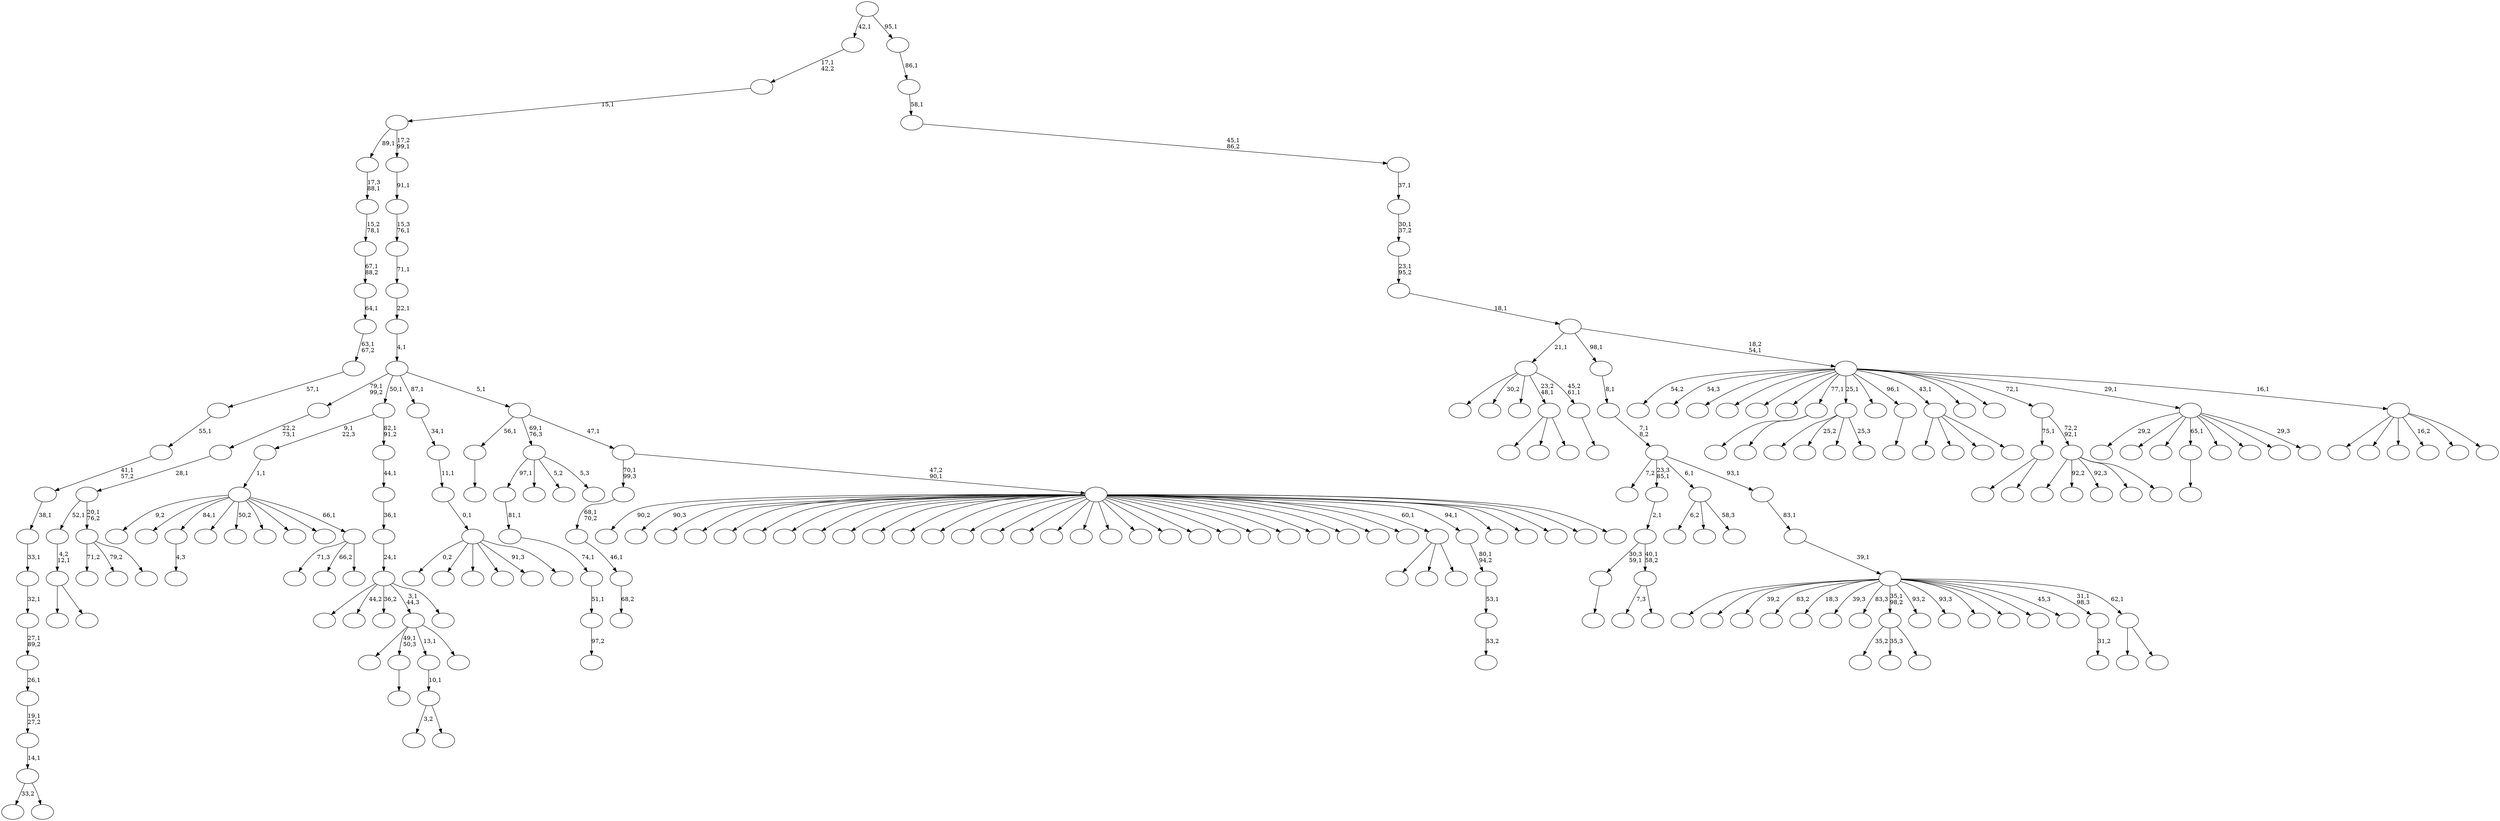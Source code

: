 digraph T {
	250 [label=""]
	249 [label=""]
	248 [label=""]
	247 [label=""]
	246 [label=""]
	245 [label=""]
	244 [label=""]
	243 [label=""]
	242 [label=""]
	241 [label=""]
	240 [label=""]
	239 [label=""]
	238 [label=""]
	237 [label=""]
	236 [label=""]
	235 [label=""]
	234 [label=""]
	233 [label=""]
	232 [label=""]
	231 [label=""]
	230 [label=""]
	229 [label=""]
	228 [label=""]
	227 [label=""]
	226 [label=""]
	225 [label=""]
	224 [label=""]
	223 [label=""]
	222 [label=""]
	221 [label=""]
	220 [label=""]
	219 [label=""]
	218 [label=""]
	217 [label=""]
	216 [label=""]
	215 [label=""]
	214 [label=""]
	213 [label=""]
	212 [label=""]
	211 [label=""]
	210 [label=""]
	209 [label=""]
	208 [label=""]
	207 [label=""]
	206 [label=""]
	205 [label=""]
	204 [label=""]
	203 [label=""]
	202 [label=""]
	201 [label=""]
	200 [label=""]
	199 [label=""]
	198 [label=""]
	197 [label=""]
	196 [label=""]
	195 [label=""]
	194 [label=""]
	193 [label=""]
	192 [label=""]
	191 [label=""]
	190 [label=""]
	189 [label=""]
	188 [label=""]
	187 [label=""]
	186 [label=""]
	185 [label=""]
	184 [label=""]
	183 [label=""]
	182 [label=""]
	181 [label=""]
	180 [label=""]
	179 [label=""]
	178 [label=""]
	177 [label=""]
	176 [label=""]
	175 [label=""]
	174 [label=""]
	173 [label=""]
	172 [label=""]
	171 [label=""]
	170 [label=""]
	169 [label=""]
	168 [label=""]
	167 [label=""]
	166 [label=""]
	165 [label=""]
	164 [label=""]
	163 [label=""]
	162 [label=""]
	161 [label=""]
	160 [label=""]
	159 [label=""]
	158 [label=""]
	157 [label=""]
	156 [label=""]
	155 [label=""]
	154 [label=""]
	153 [label=""]
	152 [label=""]
	151 [label=""]
	150 [label=""]
	149 [label=""]
	148 [label=""]
	147 [label=""]
	146 [label=""]
	145 [label=""]
	144 [label=""]
	143 [label=""]
	142 [label=""]
	141 [label=""]
	140 [label=""]
	139 [label=""]
	138 [label=""]
	137 [label=""]
	136 [label=""]
	135 [label=""]
	134 [label=""]
	133 [label=""]
	132 [label=""]
	131 [label=""]
	130 [label=""]
	129 [label=""]
	128 [label=""]
	127 [label=""]
	126 [label=""]
	125 [label=""]
	124 [label=""]
	123 [label=""]
	122 [label=""]
	121 [label=""]
	120 [label=""]
	119 [label=""]
	118 [label=""]
	117 [label=""]
	116 [label=""]
	115 [label=""]
	114 [label=""]
	113 [label=""]
	112 [label=""]
	111 [label=""]
	110 [label=""]
	109 [label=""]
	108 [label=""]
	107 [label=""]
	106 [label=""]
	105 [label=""]
	104 [label=""]
	103 [label=""]
	102 [label=""]
	101 [label=""]
	100 [label=""]
	99 [label=""]
	98 [label=""]
	97 [label=""]
	96 [label=""]
	95 [label=""]
	94 [label=""]
	93 [label=""]
	92 [label=""]
	91 [label=""]
	90 [label=""]
	89 [label=""]
	88 [label=""]
	87 [label=""]
	86 [label=""]
	85 [label=""]
	84 [label=""]
	83 [label=""]
	82 [label=""]
	81 [label=""]
	80 [label=""]
	79 [label=""]
	78 [label=""]
	77 [label=""]
	76 [label=""]
	75 [label=""]
	74 [label=""]
	73 [label=""]
	72 [label=""]
	71 [label=""]
	70 [label=""]
	69 [label=""]
	68 [label=""]
	67 [label=""]
	66 [label=""]
	65 [label=""]
	64 [label=""]
	63 [label=""]
	62 [label=""]
	61 [label=""]
	60 [label=""]
	59 [label=""]
	58 [label=""]
	57 [label=""]
	56 [label=""]
	55 [label=""]
	54 [label=""]
	53 [label=""]
	52 [label=""]
	51 [label=""]
	50 [label=""]
	49 [label=""]
	48 [label=""]
	47 [label=""]
	46 [label=""]
	45 [label=""]
	44 [label=""]
	43 [label=""]
	42 [label=""]
	41 [label=""]
	40 [label=""]
	39 [label=""]
	38 [label=""]
	37 [label=""]
	36 [label=""]
	35 [label=""]
	34 [label=""]
	33 [label=""]
	32 [label=""]
	31 [label=""]
	30 [label=""]
	29 [label=""]
	28 [label=""]
	27 [label=""]
	26 [label=""]
	25 [label=""]
	24 [label=""]
	23 [label=""]
	22 [label=""]
	21 [label=""]
	20 [label=""]
	19 [label=""]
	18 [label=""]
	17 [label=""]
	16 [label=""]
	15 [label=""]
	14 [label=""]
	13 [label=""]
	12 [label=""]
	11 [label=""]
	10 [label=""]
	9 [label=""]
	8 [label=""]
	7 [label=""]
	6 [label=""]
	5 [label=""]
	4 [label=""]
	3 [label=""]
	2 [label=""]
	1 [label=""]
	0 [label=""]
	241 -> 242 [label="4,3"]
	221 -> 222 [label="68,2"]
	220 -> 221 [label="46,1"]
	219 -> 220 [label="68,1\n70,2"]
	214 -> 215 [label=""]
	211 -> 212 [label=""]
	198 -> 199 [label=""]
	195 -> 210 [label="7,3"]
	195 -> 196 [label=""]
	194 -> 198 [label="30,3\n59,1"]
	194 -> 195 [label="40,1\n58,2"]
	193 -> 194 [label="2,1"]
	179 -> 180 [label="97,2"]
	178 -> 179 [label="51,1"]
	177 -> 178 [label="74,1"]
	176 -> 177 [label="81,1"]
	148 -> 168 [label=""]
	148 -> 149 [label=""]
	147 -> 148 [label="4,2\n12,1"]
	144 -> 145 [label=""]
	142 -> 176 [label="97,1"]
	142 -> 172 [label=""]
	142 -> 157 [label="5,2"]
	142 -> 143 [label="5,3"]
	136 -> 234 [label="33,2"]
	136 -> 137 [label=""]
	135 -> 136 [label="14,1"]
	134 -> 135 [label="19,1\n27,2"]
	133 -> 134 [label="26,1"]
	132 -> 133 [label="27,1\n89,2"]
	131 -> 132 [label="32,1"]
	130 -> 131 [label="33,1"]
	129 -> 130 [label="38,1"]
	128 -> 129 [label="41,1\n57,2"]
	127 -> 128 [label="55,1"]
	126 -> 127 [label="57,1"]
	125 -> 126 [label="63,1\n67,2"]
	124 -> 125 [label="64,1"]
	123 -> 124 [label="67,1\n88,2"]
	122 -> 123 [label="15,2\n78,1"]
	121 -> 122 [label="17,3\n88,1"]
	119 -> 173 [label=""]
	119 -> 120 [label=""]
	114 -> 246 [label="35,2"]
	114 -> 197 [label="35,3"]
	114 -> 115 [label=""]
	109 -> 228 [label="71,2"]
	109 -> 154 [label="79,2"]
	109 -> 110 [label=""]
	108 -> 147 [label="52,1"]
	108 -> 109 [label="20,1\n76,2"]
	107 -> 108 [label="28,1"]
	106 -> 107 [label="22,2\n73,1"]
	101 -> 186 [label=""]
	101 -> 102 [label=""]
	98 -> 165 [label="3,2"]
	98 -> 99 [label=""]
	97 -> 98 [label="10,1"]
	92 -> 248 [label="71,3"]
	92 -> 160 [label="66,2"]
	92 -> 93 [label=""]
	91 -> 247 [label="9,2"]
	91 -> 244 [label=""]
	91 -> 241 [label="84,1"]
	91 -> 226 [label=""]
	91 -> 204 [label="50,2"]
	91 -> 190 [label=""]
	91 -> 175 [label=""]
	91 -> 156 [label=""]
	91 -> 92 [label="66,1"]
	90 -> 91 [label="1,1"]
	88 -> 174 [label=""]
	88 -> 153 [label="25,2"]
	88 -> 104 [label=""]
	88 -> 89 [label="25,3"]
	81 -> 82 [label=""]
	78 -> 184 [label=""]
	78 -> 144 [label="49,1\n50,3"]
	78 -> 97 [label="13,1"]
	78 -> 79 [label=""]
	72 -> 245 [label=""]
	72 -> 238 [label=""]
	72 -> 158 [label=""]
	72 -> 73 [label=""]
	69 -> 227 [label=""]
	69 -> 162 [label=""]
	69 -> 70 [label=""]
	66 -> 229 [label=""]
	66 -> 169 [label="44,2"]
	66 -> 87 [label="36,2"]
	66 -> 78 [label="3,1\n44,3"]
	66 -> 67 [label=""]
	65 -> 66 [label="24,1"]
	64 -> 65 [label="36,1"]
	63 -> 64 [label="44,1"]
	62 -> 90 [label="9,1\n22,3"]
	62 -> 63 [label="82,1\n91,2"]
	60 -> 231 [label=""]
	60 -> 117 [label=""]
	60 -> 61 [label=""]
	58 -> 59 [label="53,2"]
	57 -> 58 [label="53,1"]
	56 -> 57 [label="80,1\n94,2"]
	51 -> 183 [label="6,2"]
	51 -> 112 [label=""]
	51 -> 52 [label="58,3"]
	49 -> 232 [label=""]
	49 -> 203 [label="92,2"]
	49 -> 152 [label="92,3"]
	49 -> 83 [label=""]
	49 -> 50 [label=""]
	48 -> 119 [label="75,1"]
	48 -> 49 [label="72,2\n92,1"]
	45 -> 236 [label="29,2"]
	45 -> 218 [label=""]
	45 -> 217 [label=""]
	45 -> 214 [label="65,1"]
	45 -> 188 [label=""]
	45 -> 170 [label=""]
	45 -> 103 [label=""]
	45 -> 46 [label="29,3"]
	42 -> 43 [label=""]
	41 -> 207 [label=""]
	41 -> 167 [label="30,2"]
	41 -> 105 [label=""]
	41 -> 69 [label="23,2\n48,1"]
	41 -> 42 [label="45,2\n61,1"]
	38 -> 225 [label="0,2"]
	38 -> 155 [label=""]
	38 -> 138 [label=""]
	38 -> 111 [label=""]
	38 -> 44 [label="91,3"]
	38 -> 39 [label=""]
	37 -> 38 [label="0,1"]
	36 -> 37 [label="11,1"]
	35 -> 36 [label="34,1"]
	33 -> 249 [label="90,2"]
	33 -> 239 [label="90,3"]
	33 -> 233 [label=""]
	33 -> 230 [label=""]
	33 -> 224 [label=""]
	33 -> 223 [label=""]
	33 -> 216 [label=""]
	33 -> 213 [label=""]
	33 -> 209 [label=""]
	33 -> 202 [label=""]
	33 -> 201 [label=""]
	33 -> 182 [label=""]
	33 -> 166 [label=""]
	33 -> 163 [label=""]
	33 -> 161 [label=""]
	33 -> 159 [label=""]
	33 -> 151 [label=""]
	33 -> 146 [label=""]
	33 -> 140 [label=""]
	33 -> 139 [label=""]
	33 -> 118 [label=""]
	33 -> 100 [label=""]
	33 -> 94 [label=""]
	33 -> 80 [label=""]
	33 -> 77 [label=""]
	33 -> 76 [label=""]
	33 -> 75 [label=""]
	33 -> 71 [label=""]
	33 -> 60 [label="60,1"]
	33 -> 56 [label="94,1"]
	33 -> 55 [label=""]
	33 -> 54 [label=""]
	33 -> 47 [label=""]
	33 -> 40 [label=""]
	33 -> 34 [label=""]
	32 -> 219 [label="70,1\n99,3"]
	32 -> 33 [label="47,2\n90,1"]
	31 -> 211 [label="56,1"]
	31 -> 142 [label="69,1\n76,3"]
	31 -> 32 [label="47,1"]
	30 -> 106 [label="79,1\n99,2"]
	30 -> 62 [label="50,1"]
	30 -> 35 [label="87,1"]
	30 -> 31 [label="5,1"]
	29 -> 30 [label="4,1"]
	28 -> 29 [label="22,1"]
	27 -> 28 [label="71,1"]
	26 -> 27 [label="15,3\n76,1"]
	25 -> 26 [label="91,1"]
	24 -> 121 [label="89,1"]
	24 -> 25 [label="17,2\n99,1"]
	23 -> 24 [label="15,1"]
	22 -> 23 [label="17,1\n42,2"]
	20 -> 21 [label="31,2"]
	18 -> 192 [label=""]
	18 -> 19 [label=""]
	17 -> 243 [label=""]
	17 -> 237 [label=""]
	17 -> 235 [label="39,2"]
	17 -> 205 [label="83,2"]
	17 -> 171 [label="18,3"]
	17 -> 141 [label="39,3"]
	17 -> 116 [label="83,3"]
	17 -> 114 [label="35,1\n98,2"]
	17 -> 113 [label="93,2"]
	17 -> 96 [label="93,3"]
	17 -> 95 [label=""]
	17 -> 86 [label=""]
	17 -> 85 [label=""]
	17 -> 74 [label="45,3"]
	17 -> 20 [label="31,1\n98,3"]
	17 -> 18 [label="62,1"]
	16 -> 17 [label="39,1"]
	15 -> 16 [label="83,1"]
	14 -> 240 [label="7,2"]
	14 -> 193 [label="23,3\n85,1"]
	14 -> 51 [label="6,1"]
	14 -> 15 [label="93,1"]
	13 -> 14 [label="7,1\n8,2"]
	12 -> 13 [label="8,1"]
	10 -> 250 [label=""]
	10 -> 208 [label=""]
	10 -> 200 [label=""]
	10 -> 181 [label="16,2"]
	10 -> 150 [label=""]
	10 -> 11 [label=""]
	9 -> 206 [label="54,2"]
	9 -> 191 [label="54,3"]
	9 -> 189 [label=""]
	9 -> 187 [label=""]
	9 -> 185 [label=""]
	9 -> 164 [label=""]
	9 -> 101 [label="77,1"]
	9 -> 88 [label="25,1"]
	9 -> 84 [label=""]
	9 -> 81 [label="96,1"]
	9 -> 72 [label="43,1"]
	9 -> 68 [label=""]
	9 -> 53 [label=""]
	9 -> 48 [label="72,1"]
	9 -> 45 [label="29,1"]
	9 -> 10 [label="16,1"]
	8 -> 41 [label="21,1"]
	8 -> 12 [label="98,1"]
	8 -> 9 [label="18,2\n54,1"]
	7 -> 8 [label="18,1"]
	6 -> 7 [label="23,1\n95,2"]
	5 -> 6 [label="30,1\n37,2"]
	4 -> 5 [label="37,1"]
	3 -> 4 [label="45,1\n86,2"]
	2 -> 3 [label="58,1"]
	1 -> 2 [label="86,1"]
	0 -> 22 [label="42,1"]
	0 -> 1 [label="95,1"]
}
